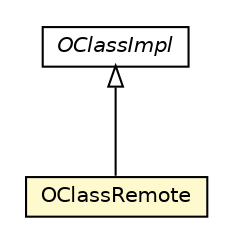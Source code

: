 #!/usr/local/bin/dot
#
# Class diagram 
# Generated by UMLGraph version R5_6-24-gf6e263 (http://www.umlgraph.org/)
#

digraph G {
	edge [fontname="Helvetica",fontsize=10,labelfontname="Helvetica",labelfontsize=10];
	node [fontname="Helvetica",fontsize=10,shape=plaintext];
	nodesep=0.25;
	ranksep=0.5;
	// com.orientechnologies.orient.core.metadata.schema.OClassRemote
	c1767591 [label=<<table title="com.orientechnologies.orient.core.metadata.schema.OClassRemote" border="0" cellborder="1" cellspacing="0" cellpadding="2" port="p" bgcolor="lemonChiffon" href="./OClassRemote.html">
		<tr><td><table border="0" cellspacing="0" cellpadding="1">
<tr><td align="center" balign="center"> OClassRemote </td></tr>
		</table></td></tr>
		</table>>, URL="./OClassRemote.html", fontname="Helvetica", fontcolor="black", fontsize=10.0];
	// com.orientechnologies.orient.core.metadata.schema.OClassImpl
	c1767602 [label=<<table title="com.orientechnologies.orient.core.metadata.schema.OClassImpl" border="0" cellborder="1" cellspacing="0" cellpadding="2" port="p" href="./OClassImpl.html">
		<tr><td><table border="0" cellspacing="0" cellpadding="1">
<tr><td align="center" balign="center"><font face="Helvetica-Oblique"> OClassImpl </font></td></tr>
		</table></td></tr>
		</table>>, URL="./OClassImpl.html", fontname="Helvetica", fontcolor="black", fontsize=10.0];
	//com.orientechnologies.orient.core.metadata.schema.OClassRemote extends com.orientechnologies.orient.core.metadata.schema.OClassImpl
	c1767602:p -> c1767591:p [dir=back,arrowtail=empty];
}

